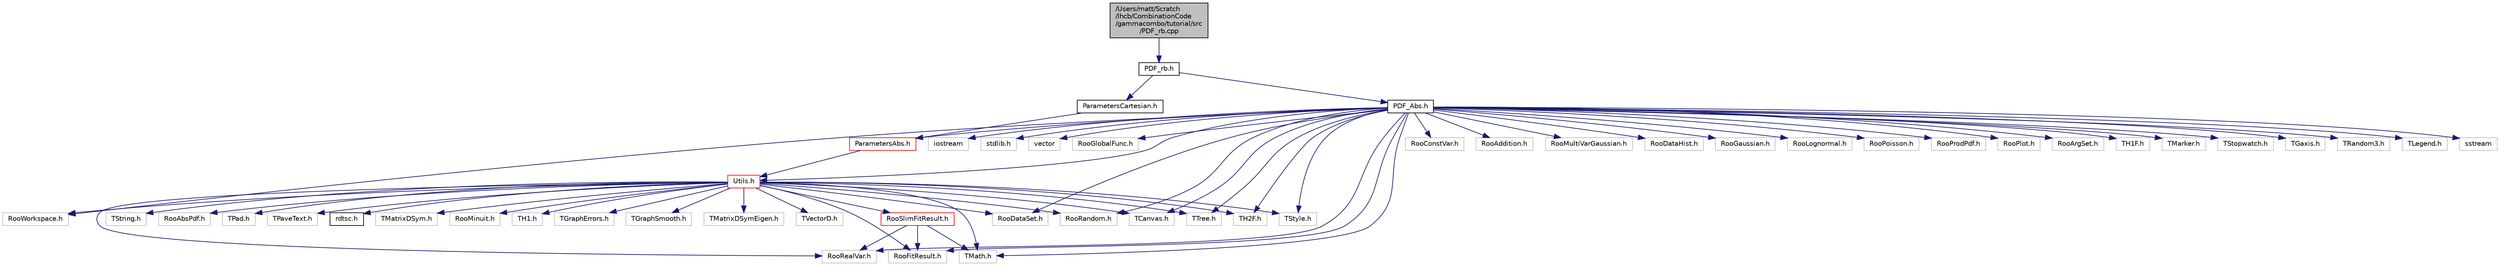 digraph "/Users/matt/Scratch/lhcb/CombinationCode/gammacombo/tutorial/src/PDF_rb.cpp"
{
  edge [fontname="Helvetica",fontsize="10",labelfontname="Helvetica",labelfontsize="10"];
  node [fontname="Helvetica",fontsize="10",shape=record];
  Node0 [label="/Users/matt/Scratch\l/lhcb/CombinationCode\l/gammacombo/tutorial/src\l/PDF_rb.cpp",height=0.2,width=0.4,color="black", fillcolor="grey75", style="filled", fontcolor="black"];
  Node0 -> Node1 [color="midnightblue",fontsize="10",style="solid",fontname="Helvetica"];
  Node1 [label="PDF_rb.h",height=0.2,width=0.4,color="black", fillcolor="white", style="filled",URL="$_p_d_f__rb_8h.html"];
  Node1 -> Node2 [color="midnightblue",fontsize="10",style="solid",fontname="Helvetica"];
  Node2 [label="PDF_Abs.h",height=0.2,width=0.4,color="black", fillcolor="white", style="filled",URL="$_p_d_f___abs_8h.html"];
  Node2 -> Node3 [color="midnightblue",fontsize="10",style="solid",fontname="Helvetica"];
  Node3 [label="sstream",height=0.2,width=0.4,color="grey75", fillcolor="white", style="filled"];
  Node2 -> Node4 [color="midnightblue",fontsize="10",style="solid",fontname="Helvetica"];
  Node4 [label="iostream",height=0.2,width=0.4,color="grey75", fillcolor="white", style="filled"];
  Node2 -> Node5 [color="midnightblue",fontsize="10",style="solid",fontname="Helvetica"];
  Node5 [label="stdlib.h",height=0.2,width=0.4,color="grey75", fillcolor="white", style="filled"];
  Node2 -> Node6 [color="midnightblue",fontsize="10",style="solid",fontname="Helvetica"];
  Node6 [label="vector",height=0.2,width=0.4,color="grey75", fillcolor="white", style="filled"];
  Node2 -> Node7 [color="midnightblue",fontsize="10",style="solid",fontname="Helvetica"];
  Node7 [label="RooGlobalFunc.h",height=0.2,width=0.4,color="grey75", fillcolor="white", style="filled"];
  Node2 -> Node8 [color="midnightblue",fontsize="10",style="solid",fontname="Helvetica"];
  Node8 [label="RooWorkspace.h",height=0.2,width=0.4,color="grey75", fillcolor="white", style="filled"];
  Node2 -> Node9 [color="midnightblue",fontsize="10",style="solid",fontname="Helvetica"];
  Node9 [label="RooDataSet.h",height=0.2,width=0.4,color="grey75", fillcolor="white", style="filled"];
  Node2 -> Node10 [color="midnightblue",fontsize="10",style="solid",fontname="Helvetica"];
  Node10 [label="RooRealVar.h",height=0.2,width=0.4,color="grey75", fillcolor="white", style="filled"];
  Node2 -> Node11 [color="midnightblue",fontsize="10",style="solid",fontname="Helvetica"];
  Node11 [label="RooConstVar.h",height=0.2,width=0.4,color="grey75", fillcolor="white", style="filled"];
  Node2 -> Node12 [color="midnightblue",fontsize="10",style="solid",fontname="Helvetica"];
  Node12 [label="RooAddition.h",height=0.2,width=0.4,color="grey75", fillcolor="white", style="filled"];
  Node2 -> Node13 [color="midnightblue",fontsize="10",style="solid",fontname="Helvetica"];
  Node13 [label="RooMultiVarGaussian.h",height=0.2,width=0.4,color="grey75", fillcolor="white", style="filled"];
  Node2 -> Node14 [color="midnightblue",fontsize="10",style="solid",fontname="Helvetica"];
  Node14 [label="RooFitResult.h",height=0.2,width=0.4,color="grey75", fillcolor="white", style="filled"];
  Node2 -> Node15 [color="midnightblue",fontsize="10",style="solid",fontname="Helvetica"];
  Node15 [label="RooRandom.h",height=0.2,width=0.4,color="grey75", fillcolor="white", style="filled"];
  Node2 -> Node16 [color="midnightblue",fontsize="10",style="solid",fontname="Helvetica"];
  Node16 [label="RooDataHist.h",height=0.2,width=0.4,color="grey75", fillcolor="white", style="filled"];
  Node2 -> Node17 [color="midnightblue",fontsize="10",style="solid",fontname="Helvetica"];
  Node17 [label="RooGaussian.h",height=0.2,width=0.4,color="grey75", fillcolor="white", style="filled"];
  Node2 -> Node18 [color="midnightblue",fontsize="10",style="solid",fontname="Helvetica"];
  Node18 [label="RooLognormal.h",height=0.2,width=0.4,color="grey75", fillcolor="white", style="filled"];
  Node2 -> Node19 [color="midnightblue",fontsize="10",style="solid",fontname="Helvetica"];
  Node19 [label="RooPoisson.h",height=0.2,width=0.4,color="grey75", fillcolor="white", style="filled"];
  Node2 -> Node20 [color="midnightblue",fontsize="10",style="solid",fontname="Helvetica"];
  Node20 [label="RooProdPdf.h",height=0.2,width=0.4,color="grey75", fillcolor="white", style="filled"];
  Node2 -> Node21 [color="midnightblue",fontsize="10",style="solid",fontname="Helvetica"];
  Node21 [label="RooPlot.h",height=0.2,width=0.4,color="grey75", fillcolor="white", style="filled"];
  Node2 -> Node22 [color="midnightblue",fontsize="10",style="solid",fontname="Helvetica"];
  Node22 [label="RooArgSet.h",height=0.2,width=0.4,color="grey75", fillcolor="white", style="filled"];
  Node2 -> Node23 [color="midnightblue",fontsize="10",style="solid",fontname="Helvetica"];
  Node23 [label="TCanvas.h",height=0.2,width=0.4,color="grey75", fillcolor="white", style="filled"];
  Node2 -> Node24 [color="midnightblue",fontsize="10",style="solid",fontname="Helvetica"];
  Node24 [label="TTree.h",height=0.2,width=0.4,color="grey75", fillcolor="white", style="filled"];
  Node2 -> Node25 [color="midnightblue",fontsize="10",style="solid",fontname="Helvetica"];
  Node25 [label="TH1F.h",height=0.2,width=0.4,color="grey75", fillcolor="white", style="filled"];
  Node2 -> Node26 [color="midnightblue",fontsize="10",style="solid",fontname="Helvetica"];
  Node26 [label="TH2F.h",height=0.2,width=0.4,color="grey75", fillcolor="white", style="filled"];
  Node2 -> Node27 [color="midnightblue",fontsize="10",style="solid",fontname="Helvetica"];
  Node27 [label="TMarker.h",height=0.2,width=0.4,color="grey75", fillcolor="white", style="filled"];
  Node2 -> Node28 [color="midnightblue",fontsize="10",style="solid",fontname="Helvetica"];
  Node28 [label="TStopwatch.h",height=0.2,width=0.4,color="grey75", fillcolor="white", style="filled"];
  Node2 -> Node29 [color="midnightblue",fontsize="10",style="solid",fontname="Helvetica"];
  Node29 [label="TMath.h",height=0.2,width=0.4,color="grey75", fillcolor="white", style="filled"];
  Node2 -> Node30 [color="midnightblue",fontsize="10",style="solid",fontname="Helvetica"];
  Node30 [label="TStyle.h",height=0.2,width=0.4,color="grey75", fillcolor="white", style="filled"];
  Node2 -> Node31 [color="midnightblue",fontsize="10",style="solid",fontname="Helvetica"];
  Node31 [label="TGaxis.h",height=0.2,width=0.4,color="grey75", fillcolor="white", style="filled"];
  Node2 -> Node32 [color="midnightblue",fontsize="10",style="solid",fontname="Helvetica"];
  Node32 [label="TRandom3.h",height=0.2,width=0.4,color="grey75", fillcolor="white", style="filled"];
  Node2 -> Node33 [color="midnightblue",fontsize="10",style="solid",fontname="Helvetica"];
  Node33 [label="TLegend.h",height=0.2,width=0.4,color="grey75", fillcolor="white", style="filled"];
  Node2 -> Node34 [color="midnightblue",fontsize="10",style="solid",fontname="Helvetica"];
  Node34 [label="Utils.h",height=0.2,width=0.4,color="red", fillcolor="white", style="filled",URL="$_utils_8h.html"];
  Node34 -> Node29 [color="midnightblue",fontsize="10",style="solid",fontname="Helvetica"];
  Node34 -> Node35 [color="midnightblue",fontsize="10",style="solid",fontname="Helvetica"];
  Node35 [label="TString.h",height=0.2,width=0.4,color="grey75", fillcolor="white", style="filled"];
  Node34 -> Node26 [color="midnightblue",fontsize="10",style="solid",fontname="Helvetica"];
  Node34 -> Node30 [color="midnightblue",fontsize="10",style="solid",fontname="Helvetica"];
  Node34 -> Node36 [color="midnightblue",fontsize="10",style="solid",fontname="Helvetica"];
  Node36 [label="RooAbsPdf.h",height=0.2,width=0.4,color="grey75", fillcolor="white", style="filled"];
  Node34 -> Node8 [color="midnightblue",fontsize="10",style="solid",fontname="Helvetica"];
  Node34 -> Node23 [color="midnightblue",fontsize="10",style="solid",fontname="Helvetica"];
  Node34 -> Node37 [color="midnightblue",fontsize="10",style="solid",fontname="Helvetica"];
  Node37 [label="TPad.h",height=0.2,width=0.4,color="grey75", fillcolor="white", style="filled"];
  Node34 -> Node38 [color="midnightblue",fontsize="10",style="solid",fontname="Helvetica"];
  Node38 [label="TPaveText.h",height=0.2,width=0.4,color="grey75", fillcolor="white", style="filled"];
  Node34 -> Node39 [color="midnightblue",fontsize="10",style="solid",fontname="Helvetica"];
  Node39 [label="rdtsc.h",height=0.2,width=0.4,color="black", fillcolor="white", style="filled",URL="$rdtsc_8h.html"];
  Node34 -> Node40 [color="midnightblue",fontsize="10",style="solid",fontname="Helvetica"];
  Node40 [label="TMatrixDSym.h",height=0.2,width=0.4,color="grey75", fillcolor="white", style="filled"];
  Node34 -> Node10 [color="midnightblue",fontsize="10",style="solid",fontname="Helvetica"];
  Node34 -> Node14 [color="midnightblue",fontsize="10",style="solid",fontname="Helvetica"];
  Node34 -> Node41 [color="midnightblue",fontsize="10",style="solid",fontname="Helvetica"];
  Node41 [label="RooSlimFitResult.h",height=0.2,width=0.4,color="red", fillcolor="white", style="filled",URL="$_roo_slim_fit_result_8h.html"];
  Node41 -> Node14 [color="midnightblue",fontsize="10",style="solid",fontname="Helvetica"];
  Node41 -> Node10 [color="midnightblue",fontsize="10",style="solid",fontname="Helvetica"];
  Node41 -> Node29 [color="midnightblue",fontsize="10",style="solid",fontname="Helvetica"];
  Node34 -> Node9 [color="midnightblue",fontsize="10",style="solid",fontname="Helvetica"];
  Node34 -> Node15 [color="midnightblue",fontsize="10",style="solid",fontname="Helvetica"];
  Node34 -> Node45 [color="midnightblue",fontsize="10",style="solid",fontname="Helvetica"];
  Node45 [label="RooMinuit.h",height=0.2,width=0.4,color="grey75", fillcolor="white", style="filled"];
  Node34 -> Node24 [color="midnightblue",fontsize="10",style="solid",fontname="Helvetica"];
  Node34 -> Node46 [color="midnightblue",fontsize="10",style="solid",fontname="Helvetica"];
  Node46 [label="TH1.h",height=0.2,width=0.4,color="grey75", fillcolor="white", style="filled"];
  Node34 -> Node47 [color="midnightblue",fontsize="10",style="solid",fontname="Helvetica"];
  Node47 [label="TGraphErrors.h",height=0.2,width=0.4,color="grey75", fillcolor="white", style="filled"];
  Node34 -> Node48 [color="midnightblue",fontsize="10",style="solid",fontname="Helvetica"];
  Node48 [label="TGraphSmooth.h",height=0.2,width=0.4,color="grey75", fillcolor="white", style="filled"];
  Node34 -> Node49 [color="midnightblue",fontsize="10",style="solid",fontname="Helvetica"];
  Node49 [label="TMatrixDSymEigen.h",height=0.2,width=0.4,color="grey75", fillcolor="white", style="filled"];
  Node34 -> Node50 [color="midnightblue",fontsize="10",style="solid",fontname="Helvetica"];
  Node50 [label="TVectorD.h",height=0.2,width=0.4,color="grey75", fillcolor="white", style="filled"];
  Node2 -> Node55 [color="midnightblue",fontsize="10",style="solid",fontname="Helvetica"];
  Node55 [label="ParametersAbs.h",height=0.2,width=0.4,color="red", fillcolor="white", style="filled",URL="$_parameters_abs_8h.html"];
  Node55 -> Node34 [color="midnightblue",fontsize="10",style="solid",fontname="Helvetica"];
  Node1 -> Node60 [color="midnightblue",fontsize="10",style="solid",fontname="Helvetica"];
  Node60 [label="ParametersCartesian.h",height=0.2,width=0.4,color="black", fillcolor="white", style="filled",URL="$_parameters_cartesian_8h.html"];
  Node60 -> Node55 [color="midnightblue",fontsize="10",style="solid",fontname="Helvetica"];
}
